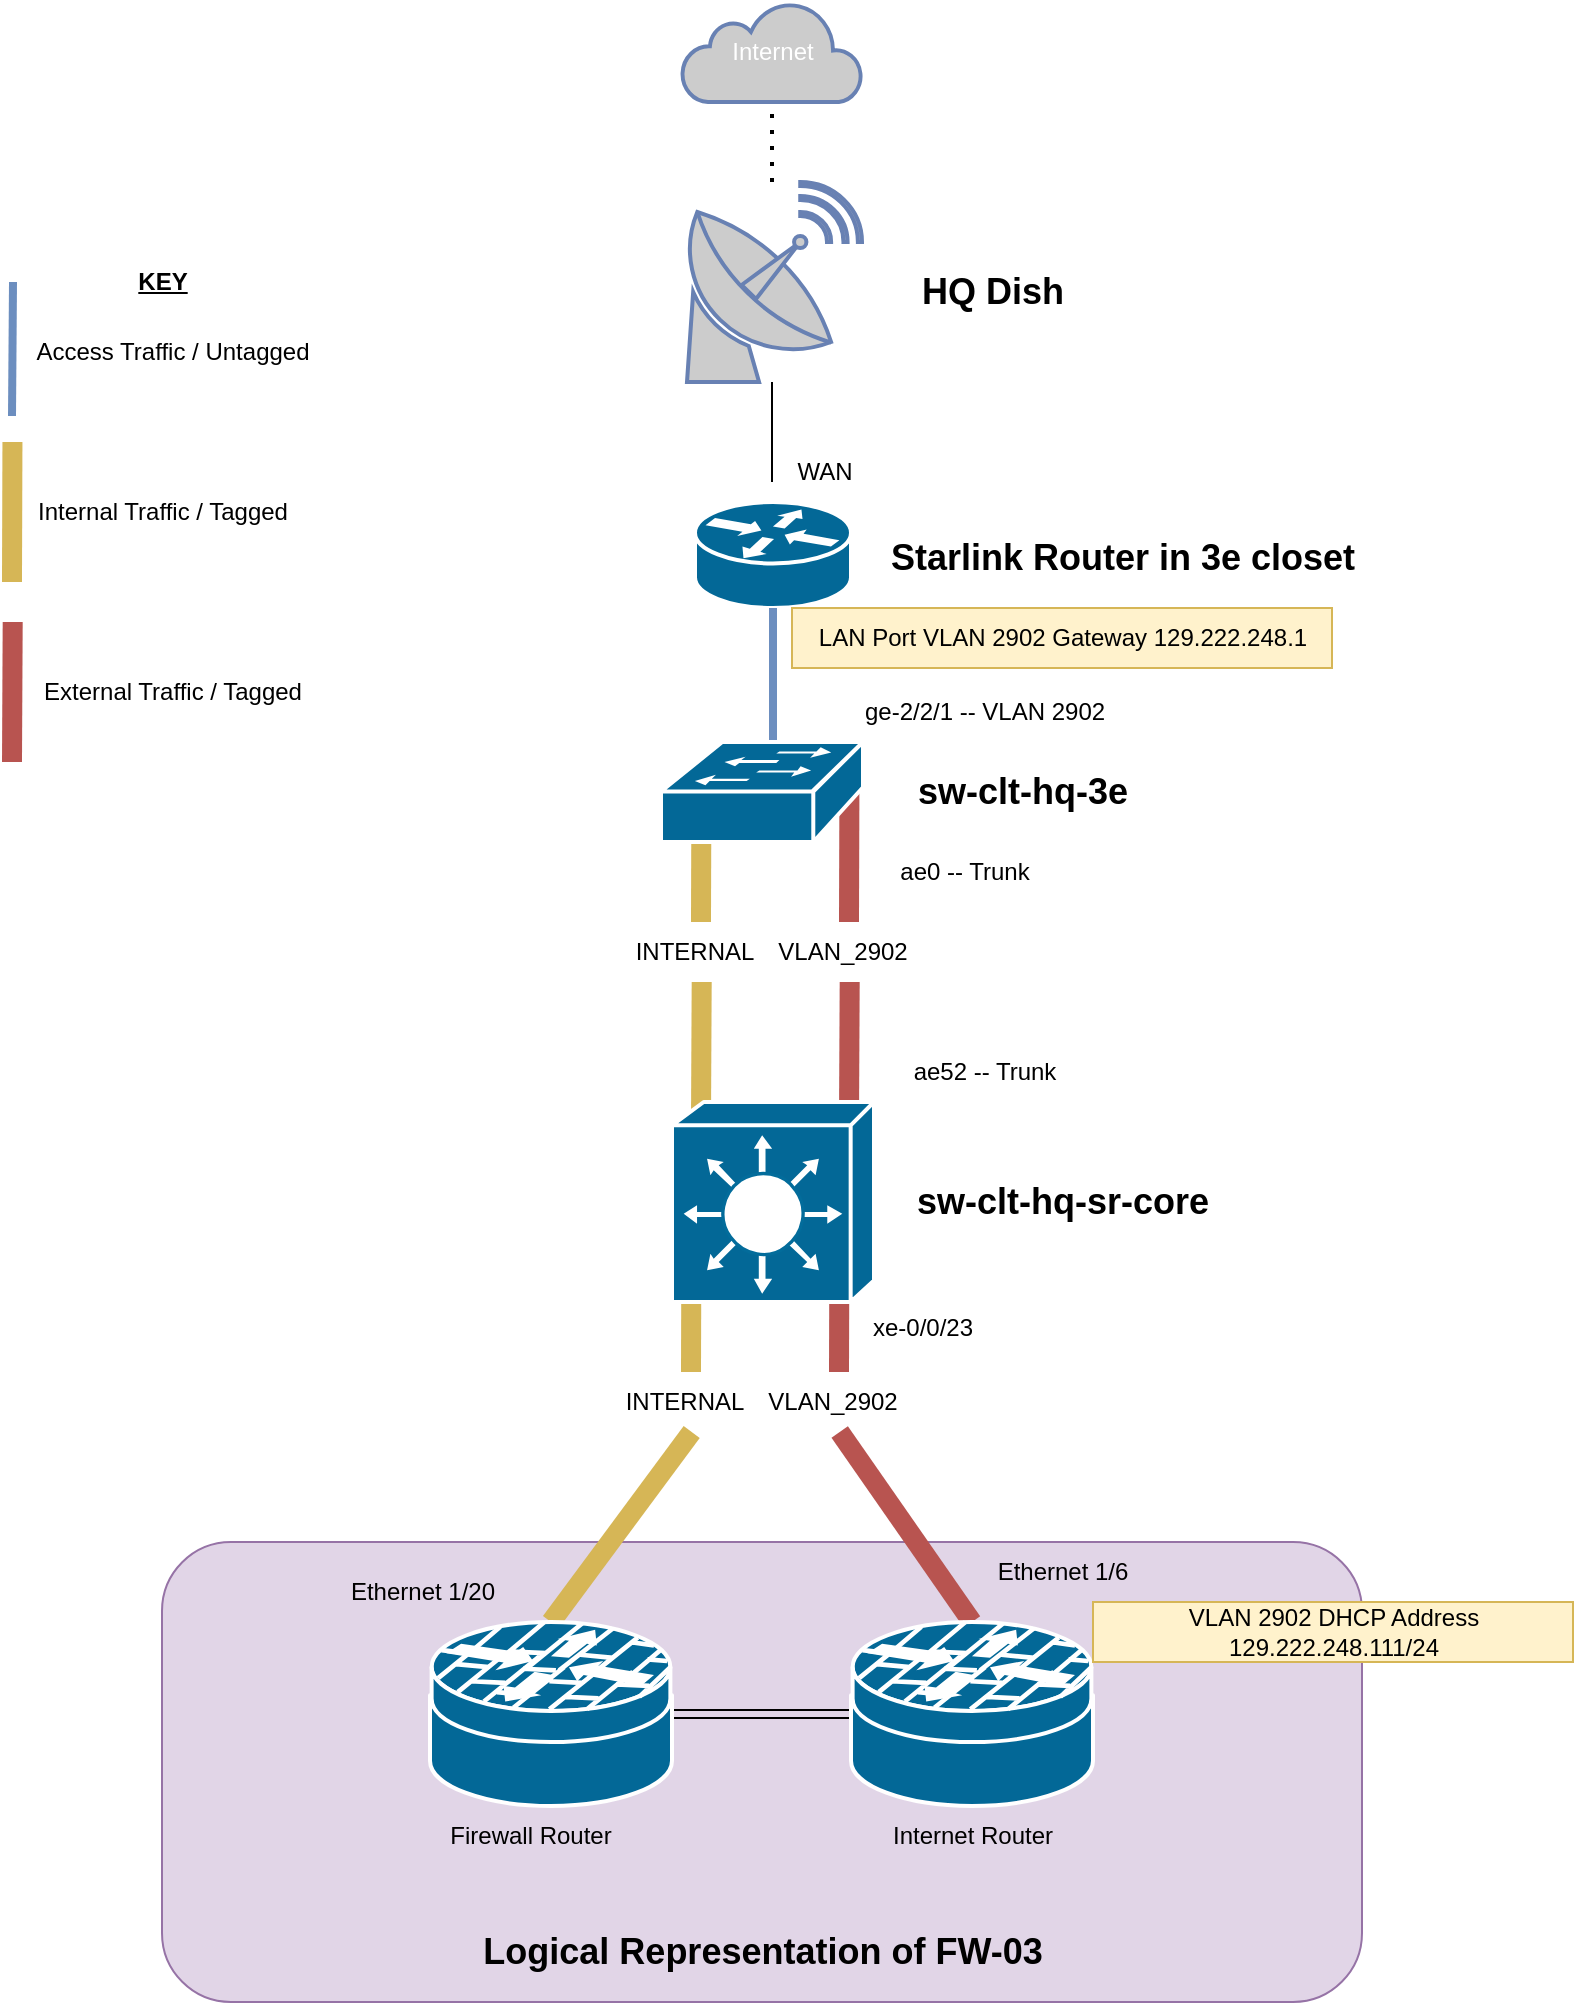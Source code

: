 <mxfile version="26.0.5">
  <diagram name="Page-1" id="Qg7m0SF68Fr3Q486ZbVp">
    <mxGraphModel dx="1434" dy="746" grid="1" gridSize="10" guides="1" tooltips="1" connect="1" arrows="1" fold="1" page="1" pageScale="1" pageWidth="850" pageHeight="1100" math="0" shadow="0">
      <root>
        <mxCell id="0" />
        <mxCell id="1" parent="0" />
        <mxCell id="-uE5Le_ZGrrqWHCV-Scj-50" value="" style="rounded=1;whiteSpace=wrap;html=1;fillColor=#e1d5e7;strokeColor=#9673a6;" parent="1" vertex="1">
          <mxGeometry x="120" y="780" width="600" height="230" as="geometry" />
        </mxCell>
        <mxCell id="-uE5Le_ZGrrqWHCV-Scj-32" value="" style="endArrow=none;html=1;rounded=0;textShadow=0;strokeWidth=10;fillColor=#fff2cc;strokeColor=#d6b656;entryDx=0;entryDy=0;entryPerimeter=0;exitX=0.5;exitY=0;exitDx=0;exitDy=0;exitPerimeter=0;" parent="1" source="-uE5Le_ZGrrqWHCV-Scj-38" edge="1">
          <mxGeometry width="50" height="50" relative="1" as="geometry">
            <mxPoint x="420" y="800" as="sourcePoint" />
            <mxPoint x="384.846" y="725" as="targetPoint" />
          </mxGeometry>
        </mxCell>
        <mxCell id="-uE5Le_ZGrrqWHCV-Scj-33" value="" style="endArrow=none;html=1;rounded=0;textShadow=0;strokeWidth=10;fillColor=#fff2cc;strokeColor=#d6b656;" parent="1" edge="1">
          <mxGeometry width="50" height="50" relative="1" as="geometry">
            <mxPoint x="384.497" y="695" as="sourcePoint" />
            <mxPoint x="384.72" y="625" as="targetPoint" />
          </mxGeometry>
        </mxCell>
        <mxCell id="-uE5Le_ZGrrqWHCV-Scj-34" value="INTERNAL" style="text;html=1;align=center;verticalAlign=middle;resizable=0;points=[];autosize=1;strokeColor=none;fillColor=none;" parent="1" vertex="1">
          <mxGeometry x="340.5" y="695" width="80" height="30" as="geometry" />
        </mxCell>
        <mxCell id="-uE5Le_ZGrrqWHCV-Scj-35" value="" style="endArrow=none;html=1;rounded=0;textShadow=0;strokeWidth=10;fillColor=#f8cecc;strokeColor=#b85450;entryDx=0;entryDy=0;entryPerimeter=0;exitX=0.5;exitY=0;exitDx=0;exitDy=0;exitPerimeter=0;" parent="1" source="-uE5Le_ZGrrqWHCV-Scj-49" edge="1">
          <mxGeometry width="50" height="50" relative="1" as="geometry">
            <mxPoint x="420" y="800" as="sourcePoint" />
            <mxPoint x="458.846" y="725" as="targetPoint" />
          </mxGeometry>
        </mxCell>
        <mxCell id="-uE5Le_ZGrrqWHCV-Scj-36" value="" style="endArrow=none;html=1;rounded=0;textShadow=0;strokeWidth=10;fillColor=#f8cecc;strokeColor=#b85450;" parent="1" edge="1">
          <mxGeometry width="50" height="50" relative="1" as="geometry">
            <mxPoint x="458.497" y="695" as="sourcePoint" />
            <mxPoint x="458.72" y="625" as="targetPoint" />
          </mxGeometry>
        </mxCell>
        <mxCell id="-uE5Le_ZGrrqWHCV-Scj-37" value="VLAN_2902" style="text;html=1;align=center;verticalAlign=middle;resizable=0;points=[];autosize=1;strokeColor=none;fillColor=none;" parent="1" vertex="1">
          <mxGeometry x="409.5" y="695" width="90" height="30" as="geometry" />
        </mxCell>
        <mxCell id="-uE5Le_ZGrrqWHCV-Scj-29" value="" style="endArrow=none;html=1;rounded=0;textShadow=0;strokeWidth=10;fillColor=#fff2cc;strokeColor=#d6b656;entryDx=0;entryDy=0;entryPerimeter=0;" parent="1" edge="1">
          <mxGeometry width="50" height="50" relative="1" as="geometry">
            <mxPoint x="389.5" y="570" as="sourcePoint" />
            <mxPoint x="389.846" y="500" as="targetPoint" />
          </mxGeometry>
        </mxCell>
        <mxCell id="-uE5Le_ZGrrqWHCV-Scj-30" value="" style="endArrow=none;html=1;rounded=0;textShadow=0;strokeWidth=10;fillColor=#fff2cc;strokeColor=#d6b656;" parent="1" edge="1">
          <mxGeometry width="50" height="50" relative="1" as="geometry">
            <mxPoint x="389.497" y="470" as="sourcePoint" />
            <mxPoint x="389.72" y="400" as="targetPoint" />
          </mxGeometry>
        </mxCell>
        <mxCell id="-uE5Le_ZGrrqWHCV-Scj-31" value="INTERNAL" style="text;html=1;align=center;verticalAlign=middle;resizable=0;points=[];autosize=1;strokeColor=none;fillColor=none;" parent="1" vertex="1">
          <mxGeometry x="345.5" y="470" width="80" height="30" as="geometry" />
        </mxCell>
        <mxCell id="-uE5Le_ZGrrqWHCV-Scj-1" value="" style="fontColor=#0066CC;verticalAlign=top;verticalLabelPosition=bottom;labelPosition=center;align=center;html=1;outlineConnect=0;fillColor=#CCCCCC;strokeColor=#6881B3;gradientColor=none;gradientDirection=north;strokeWidth=2;shape=mxgraph.networks.satellite_dish;" parent="1" vertex="1">
          <mxGeometry x="380" y="100" width="90" height="100" as="geometry" />
        </mxCell>
        <mxCell id="-uE5Le_ZGrrqWHCV-Scj-2" value="Internet" style="html=1;outlineConnect=0;fillColor=#CCCCCC;strokeColor=#6881B3;gradientColor=none;gradientDirection=north;strokeWidth=2;shape=mxgraph.networks.cloud;fontColor=#ffffff;" parent="1" vertex="1">
          <mxGeometry x="380" y="10" width="90" height="50" as="geometry" />
        </mxCell>
        <mxCell id="-uE5Le_ZGrrqWHCV-Scj-3" value="" style="endArrow=none;dashed=1;html=1;dashPattern=1 3;strokeWidth=2;rounded=0;entryX=0.5;entryY=1;entryDx=0;entryDy=0;entryPerimeter=0;" parent="1" source="-uE5Le_ZGrrqWHCV-Scj-1" target="-uE5Le_ZGrrqWHCV-Scj-2" edge="1">
          <mxGeometry width="50" height="50" relative="1" as="geometry">
            <mxPoint x="400" y="310" as="sourcePoint" />
            <mxPoint x="450" y="260" as="targetPoint" />
          </mxGeometry>
        </mxCell>
        <mxCell id="-uE5Le_ZGrrqWHCV-Scj-4" value="HQ Dish" style="text;html=1;align=center;verticalAlign=middle;resizable=0;points=[];autosize=1;strokeColor=none;fillColor=none;fontStyle=1;fontSize=18;" parent="1" vertex="1">
          <mxGeometry x="490" y="135" width="90" height="40" as="geometry" />
        </mxCell>
        <mxCell id="-uE5Le_ZGrrqWHCV-Scj-5" value="" style="shape=mxgraph.cisco.routers.router;sketch=0;html=1;pointerEvents=1;dashed=0;fillColor=#036897;strokeColor=#ffffff;strokeWidth=2;verticalLabelPosition=bottom;verticalAlign=top;align=center;outlineConnect=0;" parent="1" vertex="1">
          <mxGeometry x="386.5" y="260" width="78" height="53" as="geometry" />
        </mxCell>
        <mxCell id="-uE5Le_ZGrrqWHCV-Scj-6" value="" style="endArrow=none;html=1;rounded=0;exitX=0.5;exitY=0;exitDx=0;exitDy=0;exitPerimeter=0;" parent="1" edge="1">
          <mxGeometry width="50" height="50" relative="1" as="geometry">
            <mxPoint x="425" y="250" as="sourcePoint" />
            <mxPoint x="425" y="200" as="targetPoint" />
          </mxGeometry>
        </mxCell>
        <mxCell id="-uE5Le_ZGrrqWHCV-Scj-7" value="WAN" style="text;html=1;align=center;verticalAlign=middle;resizable=0;points=[];autosize=1;strokeColor=none;fillColor=none;" parent="1" vertex="1">
          <mxGeometry x="425.5" y="230" width="50" height="30" as="geometry" />
        </mxCell>
        <mxCell id="-uE5Le_ZGrrqWHCV-Scj-8" value="Starlink Router in 3e closet" style="text;html=1;align=center;verticalAlign=middle;resizable=0;points=[];autosize=1;strokeColor=none;fillColor=none;fontSize=18;fontStyle=1" parent="1" vertex="1">
          <mxGeometry x="480" y="268" width="240" height="40" as="geometry" />
        </mxCell>
        <mxCell id="-uE5Le_ZGrrqWHCV-Scj-10" value="" style="endArrow=none;html=1;rounded=0;entryX=0.5;entryY=1;entryDx=0;entryDy=0;entryPerimeter=0;exitX=0.5;exitY=0;exitDx=0;exitDy=0;exitPerimeter=0;strokeWidth=4;strokeColor=#6c8ebf;fillColor=#dae8fc;" parent="1" target="-uE5Le_ZGrrqWHCV-Scj-5" edge="1">
          <mxGeometry width="50" height="50" relative="1" as="geometry">
            <mxPoint x="425.5" y="380" as="sourcePoint" />
            <mxPoint x="450.5" y="310" as="targetPoint" />
          </mxGeometry>
        </mxCell>
        <mxCell id="-uE5Le_ZGrrqWHCV-Scj-11" value="sw-clt-hq-3e" style="text;html=1;align=center;verticalAlign=middle;resizable=0;points=[];autosize=1;strokeColor=none;fillColor=none;fontFamily=Helvetica;fontSize=18;fontColor=default;fontStyle=1;" parent="1" vertex="1">
          <mxGeometry x="490" y="385" width="120" height="40" as="geometry" />
        </mxCell>
        <mxCell id="-uE5Le_ZGrrqWHCV-Scj-12" value="LAN Port VLAN 2902 Gateway&amp;nbsp;129.222.248.1" style="text;html=1;align=center;verticalAlign=middle;resizable=0;points=[];autosize=1;strokeColor=#d6b656;fillColor=#fff2cc;" parent="1" vertex="1">
          <mxGeometry x="435" y="313" width="270" height="30" as="geometry" />
        </mxCell>
        <mxCell id="-uE5Le_ZGrrqWHCV-Scj-26" value="" style="endArrow=none;html=1;rounded=0;textShadow=0;strokeWidth=10;fillColor=#f8cecc;strokeColor=#b85450;entryDx=0;entryDy=0;entryPerimeter=0;" parent="1" edge="1">
          <mxGeometry width="50" height="50" relative="1" as="geometry">
            <mxPoint x="463.5" y="570" as="sourcePoint" />
            <mxPoint x="463.846" y="500" as="targetPoint" />
          </mxGeometry>
        </mxCell>
        <mxCell id="-uE5Le_ZGrrqWHCV-Scj-13" value="ge-2/2/1 -- VLAN 2902" style="text;html=1;align=center;verticalAlign=middle;resizable=0;points=[];autosize=1;strokeColor=none;fillColor=none;" parent="1" vertex="1">
          <mxGeometry x="460.5" y="350" width="140" height="30" as="geometry" />
        </mxCell>
        <mxCell id="-uE5Le_ZGrrqWHCV-Scj-19" value="" style="endArrow=none;html=1;rounded=0;textShadow=0;strokeWidth=10;fillColor=#f8cecc;strokeColor=#b85450;" parent="1" edge="1">
          <mxGeometry width="50" height="50" relative="1" as="geometry">
            <mxPoint x="463.497" y="470" as="sourcePoint" />
            <mxPoint x="463.72" y="400" as="targetPoint" />
          </mxGeometry>
        </mxCell>
        <mxCell id="-uE5Le_ZGrrqWHCV-Scj-16" value="" style="shape=mxgraph.cisco.switches.layer_3_switch;sketch=0;html=1;pointerEvents=1;dashed=0;fillColor=#036897;strokeColor=#ffffff;strokeWidth=2;verticalLabelPosition=bottom;verticalAlign=top;align=center;outlineConnect=0;" parent="1" vertex="1">
          <mxGeometry x="375" y="560" width="101" height="100" as="geometry" />
        </mxCell>
        <mxCell id="-uE5Le_ZGrrqWHCV-Scj-17" value="" style="shape=mxgraph.cisco.switches.workgroup_switch;sketch=0;html=1;pointerEvents=1;dashed=0;fillColor=#036897;strokeColor=#ffffff;strokeWidth=2;verticalLabelPosition=bottom;verticalAlign=top;align=center;outlineConnect=0;" parent="1" vertex="1">
          <mxGeometry x="369.5" y="380" width="101" height="50" as="geometry" />
        </mxCell>
        <mxCell id="-uE5Le_ZGrrqWHCV-Scj-20" value="ae0 -- Trunk" style="text;html=1;align=center;verticalAlign=middle;resizable=0;points=[];autosize=1;strokeColor=none;fillColor=none;" parent="1" vertex="1">
          <mxGeometry x="475.5" y="430" width="90" height="30" as="geometry" />
        </mxCell>
        <mxCell id="-uE5Le_ZGrrqWHCV-Scj-23" value="&lt;font style=&quot;font-size: 18px;&quot;&gt;sw-clt-hq-sr-core&lt;/font&gt;" style="text;html=1;align=center;verticalAlign=middle;resizable=0;points=[];autosize=1;strokeColor=none;fillColor=none;fontStyle=1" parent="1" vertex="1">
          <mxGeometry x="490" y="590" width="160" height="40" as="geometry" />
        </mxCell>
        <mxCell id="-uE5Le_ZGrrqWHCV-Scj-24" value="ae52 -- Trunk" style="text;html=1;align=center;verticalAlign=middle;resizable=0;points=[];autosize=1;strokeColor=none;fillColor=none;" parent="1" vertex="1">
          <mxGeometry x="485.5" y="530" width="90" height="30" as="geometry" />
        </mxCell>
        <mxCell id="-uE5Le_ZGrrqWHCV-Scj-22" value="VLAN_2902" style="text;html=1;align=center;verticalAlign=middle;resizable=0;points=[];autosize=1;strokeColor=none;fillColor=none;" parent="1" vertex="1">
          <mxGeometry x="414.5" y="470" width="90" height="30" as="geometry" />
        </mxCell>
        <mxCell id="-uE5Le_ZGrrqWHCV-Scj-52" value="" style="edgeStyle=orthogonalEdgeStyle;rounded=0;orthogonalLoop=1;jettySize=auto;html=1;shape=link;" parent="1" source="-uE5Le_ZGrrqWHCV-Scj-38" target="-uE5Le_ZGrrqWHCV-Scj-49" edge="1">
          <mxGeometry relative="1" as="geometry" />
        </mxCell>
        <mxCell id="-uE5Le_ZGrrqWHCV-Scj-38" value="" style="shape=mxgraph.cisco.security.router_firewall;sketch=0;html=1;pointerEvents=1;dashed=0;fillColor=#036897;strokeColor=#ffffff;strokeWidth=2;verticalLabelPosition=bottom;verticalAlign=top;align=center;outlineConnect=0;" parent="1" vertex="1">
          <mxGeometry x="254" y="820" width="121" height="92" as="geometry" />
        </mxCell>
        <mxCell id="-uE5Le_ZGrrqWHCV-Scj-39" value="xe-0/0/23" style="text;html=1;align=center;verticalAlign=middle;resizable=0;points=[];autosize=1;strokeColor=none;fillColor=none;" parent="1" vertex="1">
          <mxGeometry x="465" y="658" width="70" height="30" as="geometry" />
        </mxCell>
        <mxCell id="-uE5Le_ZGrrqWHCV-Scj-40" value="Ethernet 1/6" style="text;html=1;align=center;verticalAlign=middle;resizable=0;points=[];autosize=1;strokeColor=none;fillColor=none;" parent="1" vertex="1">
          <mxGeometry x="525" y="780" width="90" height="30" as="geometry" />
        </mxCell>
        <mxCell id="-uE5Le_ZGrrqWHCV-Scj-41" value="Ethernet 1/20" style="text;html=1;align=center;verticalAlign=middle;resizable=0;points=[];autosize=1;strokeColor=none;fillColor=none;" parent="1" vertex="1">
          <mxGeometry x="200" y="790" width="100" height="30" as="geometry" />
        </mxCell>
        <mxCell id="-uE5Le_ZGrrqWHCV-Scj-42" value="" style="endArrow=none;html=1;rounded=0;entryX=0.5;entryY=1;entryDx=0;entryDy=0;entryPerimeter=0;exitX=0.5;exitY=0;exitDx=0;exitDy=0;exitPerimeter=0;strokeWidth=4;strokeColor=#6c8ebf;fillColor=#dae8fc;" parent="1" edge="1">
          <mxGeometry width="50" height="50" relative="1" as="geometry">
            <mxPoint x="45" y="217" as="sourcePoint" />
            <mxPoint x="45.5" y="150" as="targetPoint" />
          </mxGeometry>
        </mxCell>
        <mxCell id="-uE5Le_ZGrrqWHCV-Scj-43" value="Access Traffic / Untagged" style="text;html=1;align=center;verticalAlign=middle;resizable=0;points=[];autosize=1;strokeColor=none;fillColor=none;" parent="1" vertex="1">
          <mxGeometry x="45" y="170" width="160" height="30" as="geometry" />
        </mxCell>
        <mxCell id="-uE5Le_ZGrrqWHCV-Scj-44" value="" style="endArrow=none;html=1;rounded=0;textShadow=0;strokeWidth=10;fillColor=#fff2cc;strokeColor=#d6b656;" parent="1" edge="1">
          <mxGeometry width="50" height="50" relative="1" as="geometry">
            <mxPoint x="44.997" y="300" as="sourcePoint" />
            <mxPoint x="45.22" y="230" as="targetPoint" />
          </mxGeometry>
        </mxCell>
        <mxCell id="-uE5Le_ZGrrqWHCV-Scj-45" value="Internal Traffic / Tagged" style="text;html=1;align=center;verticalAlign=middle;resizable=0;points=[];autosize=1;strokeColor=none;fillColor=none;" parent="1" vertex="1">
          <mxGeometry x="45" y="250" width="150" height="30" as="geometry" />
        </mxCell>
        <mxCell id="-uE5Le_ZGrrqWHCV-Scj-46" value="" style="endArrow=none;html=1;rounded=0;textShadow=0;strokeWidth=10;fillColor=#f8cecc;strokeColor=#b85450;entryDx=0;entryDy=0;entryPerimeter=0;" parent="1" edge="1">
          <mxGeometry width="50" height="50" relative="1" as="geometry">
            <mxPoint x="45" y="390" as="sourcePoint" />
            <mxPoint x="45.346" y="320" as="targetPoint" />
          </mxGeometry>
        </mxCell>
        <mxCell id="-uE5Le_ZGrrqWHCV-Scj-47" value="External Traffic / Tagged" style="text;html=1;align=center;verticalAlign=middle;resizable=0;points=[];autosize=1;strokeColor=none;fillColor=none;" parent="1" vertex="1">
          <mxGeometry x="50" y="340" width="150" height="30" as="geometry" />
        </mxCell>
        <mxCell id="-uE5Le_ZGrrqWHCV-Scj-48" value="Logical Representation of FW-03" style="text;html=1;align=center;verticalAlign=middle;resizable=0;points=[];autosize=1;strokeColor=none;fillColor=none;fontSize=18;fontStyle=1" parent="1" vertex="1">
          <mxGeometry x="275" y="965" width="290" height="40" as="geometry" />
        </mxCell>
        <mxCell id="-uE5Le_ZGrrqWHCV-Scj-49" value="" style="shape=mxgraph.cisco.security.router_firewall;sketch=0;html=1;pointerEvents=1;dashed=0;fillColor=#036897;strokeColor=#ffffff;strokeWidth=2;verticalLabelPosition=bottom;verticalAlign=top;align=center;outlineConnect=0;" parent="1" vertex="1">
          <mxGeometry x="464.5" y="820" width="121" height="92" as="geometry" />
        </mxCell>
        <mxCell id="-uE5Le_ZGrrqWHCV-Scj-51" value="&lt;b&gt;&lt;u&gt;KEY&lt;/u&gt;&lt;/b&gt;" style="text;html=1;align=center;verticalAlign=middle;resizable=0;points=[];autosize=1;strokeColor=none;fillColor=none;" parent="1" vertex="1">
          <mxGeometry x="95" y="135" width="50" height="30" as="geometry" />
        </mxCell>
        <mxCell id="-uE5Le_ZGrrqWHCV-Scj-53" value="Firewall Router" style="text;html=1;align=center;verticalAlign=middle;resizable=0;points=[];autosize=1;strokeColor=none;fillColor=none;" parent="1" vertex="1">
          <mxGeometry x="254" y="912" width="100" height="30" as="geometry" />
        </mxCell>
        <mxCell id="-uE5Le_ZGrrqWHCV-Scj-54" value="Internet Router" style="text;html=1;align=center;verticalAlign=middle;resizable=0;points=[];autosize=1;strokeColor=none;fillColor=none;" parent="1" vertex="1">
          <mxGeometry x="475" y="912" width="100" height="30" as="geometry" />
        </mxCell>
        <mxCell id="y4mF-L7IRQNC0i0vL3nd-3" value="&lt;span style=&quot;text-wrap-mode: nowrap;&quot;&gt;VLAN 2902 DHCP Address 129.222.248.111/24&lt;/span&gt;" style="text;html=1;align=center;verticalAlign=middle;whiteSpace=wrap;rounded=0;fillColor=#fff2cc;strokeColor=#d6b656;" vertex="1" parent="1">
          <mxGeometry x="585.5" y="810" width="240" height="30" as="geometry" />
        </mxCell>
      </root>
    </mxGraphModel>
  </diagram>
</mxfile>
